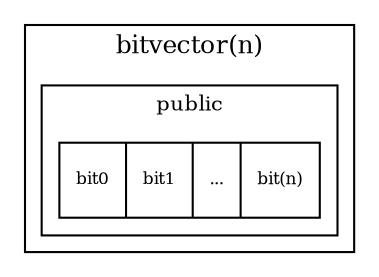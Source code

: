 
digraph G {
  subgraph clusterbv {
    fontsize="12";
    label="bitvector(n)";
    subgraph clusterbvpublic {
      fontsize="10";
      label="public";
        "node9" [
        label = "bit0 | bit1 | ... | bit(n)"
        shape = "record"
        fontsize="8"
        ];
    }
  }
}

